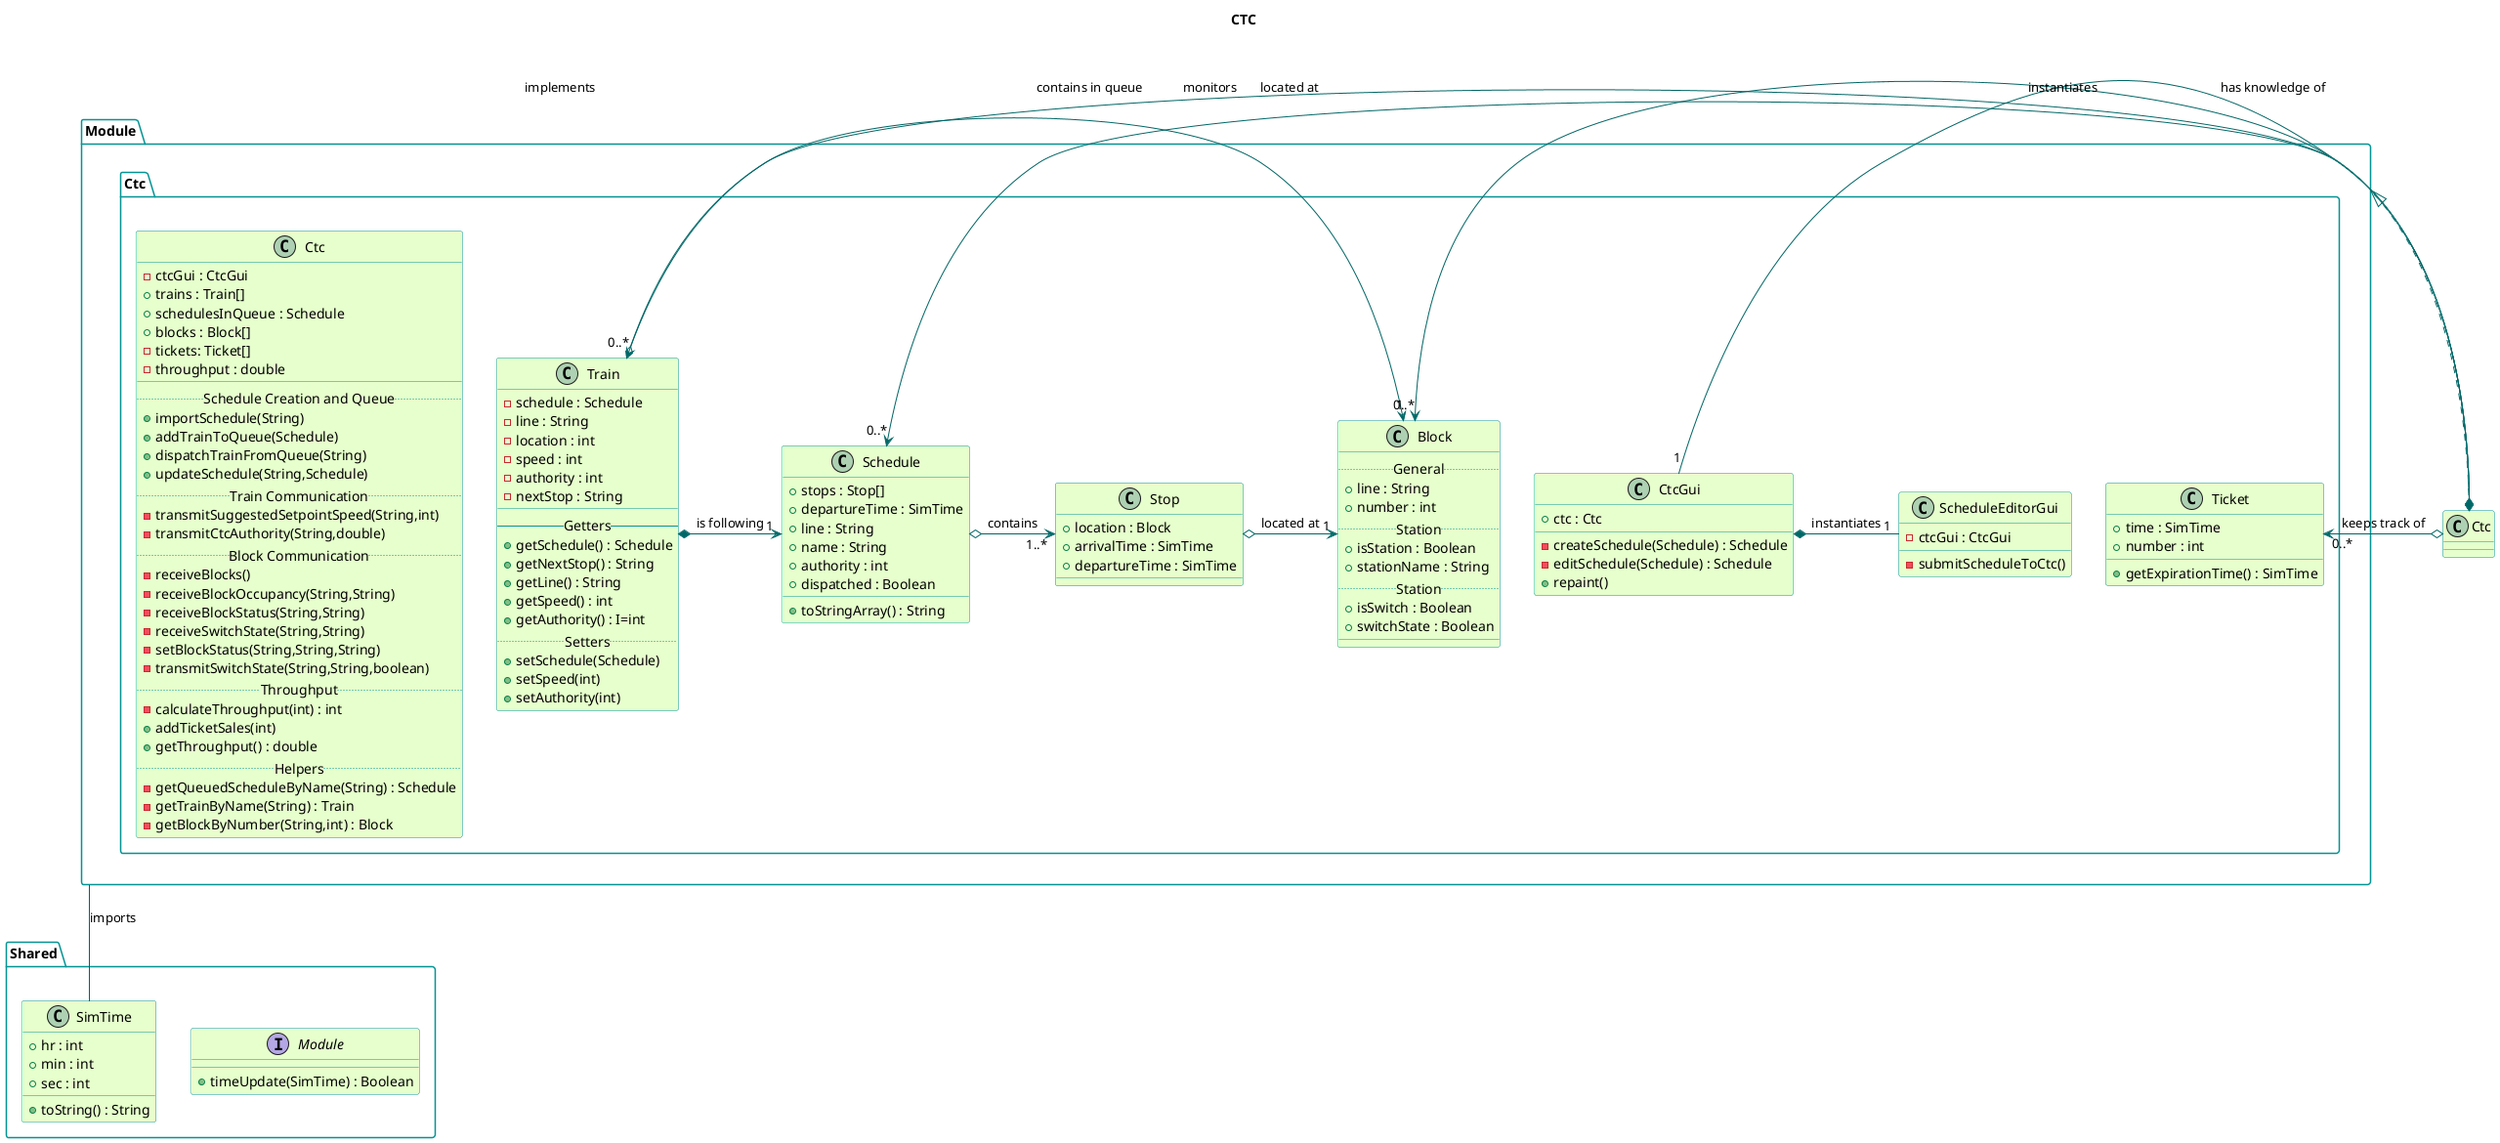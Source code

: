 @startuml

title CTC
skinparam backgroundColor transparent
skinparam classBackgroundColor #e6ffcc
skinparam classBorderColor 	#049595
skinparam packageBorderCOlor  #049595
skinparam arrowColor #006666


package Shared{
  interface Module{
    +timeUpdate(SimTime) : Boolean
  }
  class SimTime{
    +hr : int
    +min : int
    +sec : int
    +toString() : String
  }
}
package Module.Ctc {
  class Ctc {
    -ctcGui : CtcGui
    +trains : Train[]
    +schedulesInQueue : Schedule
    +blocks : Block[]
    -tickets: Ticket[]
    -throughput : double
    __
    ..Schedule Creation and Queue..
    +importSchedule(String)
    +addTrainToQueue(Schedule)
    +dispatchTrainFromQueue(String)
    +updateSchedule(String,Schedule)
    ..Train Communication..
    -transmitSuggestedSetpointSpeed(String,int)
    -transmitCtcAuthority(String,double)
    ..Block Communication..
    -receiveBlocks()
    -receiveBlockOccupancy(String,String)
    -receiveBlockStatus(String,String)
    -receiveSwitchState(String,String)
    -setBlockStatus(String,String,String)
    -transmitSwitchState(String,String,boolean)
    ..Throughput..
    -calculateThroughput(int) : int
    +addTicketSales(int)
    +getThroughput() : double
    ..Helpers..
    -getQueuedScheduleByName(String) : Schedule
    -getTrainByName(String) : Train
    -getBlockByNumber(String,int) : Block
  }
  class CtcGui {
    +ctc : Ctc
    -createSchedule(Schedule) : Schedule
    -editSchedule(Schedule) : Schedule
    +repaint()
  }
  class ScheduleEditorGui {
    -ctcGui : CtcGui
    -submitScheduleToCtc()
  }
  class Ticket{
    +time : SimTime
    +number : int
    +getExpirationTime() : SimTime
  }
  class Train{
    -schedule : Schedule
    -line : String
    -location : int
    -speed : int
    -authority : int
    -nextStop : String
    __
    --Getters--
    +getSchedule() : Schedule
    +getNextStop() : String
    +getLine() : String
    +getSpeed() : int
    +getAuthority() : I=int
    ..Setters..
    +setSchedule(Schedule)
    +setSpeed(int)
    +setAuthority(int)
  }
  class Schedule {
    +stops : Stop[]
    +departureTime : SimTime
    +line : String
    +name : String
    +authority : int
    +dispatched : Boolean
    +toStringArray() : String
  }
  class Stop {
    +location : Block
    +arrivalTime : SimTime
    +departureTime : SimTime
  }
  class Block{
    ..General..
    +line : String
    +number : int
    ..Station..
    +isStation : Boolean
    +stationName : String
    ..Station..
    +isSwitch : Boolean
    +switchState : Boolean
    __
  }
}

Module--SimTime : imports

Module <|. Ctc : implements

Ctc o->"0..*" Block : has knowledge of
Ctc o->"0..*" Schedule : contains in queue
Ctc o-->"0..*" Train : monitors
Ctc o->"0..*" Ticket : keeps track of
Ctc *-"1" CtcGui : instantiates

CtcGui *-"1" ScheduleEditorGui : instantiates

Schedule o->"1..*" Stop : contains
Stop o->"1" Block : located at

Train *->"1" Schedule : is following
Train o->"1" Block : located at

@enduml
